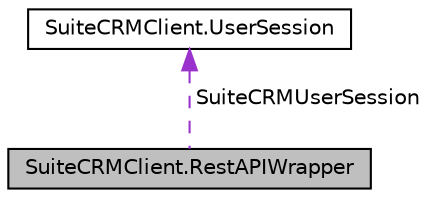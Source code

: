 digraph "SuiteCRMClient.RestAPIWrapper"
{
  edge [fontname="Helvetica",fontsize="10",labelfontname="Helvetica",labelfontsize="10"];
  node [fontname="Helvetica",fontsize="10",shape=record];
  Node1 [label="SuiteCRMClient.RestAPIWrapper",height=0.2,width=0.4,color="black", fillcolor="grey75", style="filled", fontcolor="black"];
  Node2 -> Node1 [dir="back",color="darkorchid3",fontsize="10",style="dashed",label=" SuiteCRMUserSession" ,fontname="Helvetica"];
  Node2 [label="SuiteCRMClient.UserSession",height=0.2,width=0.4,color="black", fillcolor="white", style="filled",URL="$class_suite_c_r_m_client_1_1_user_session.html"];
}
